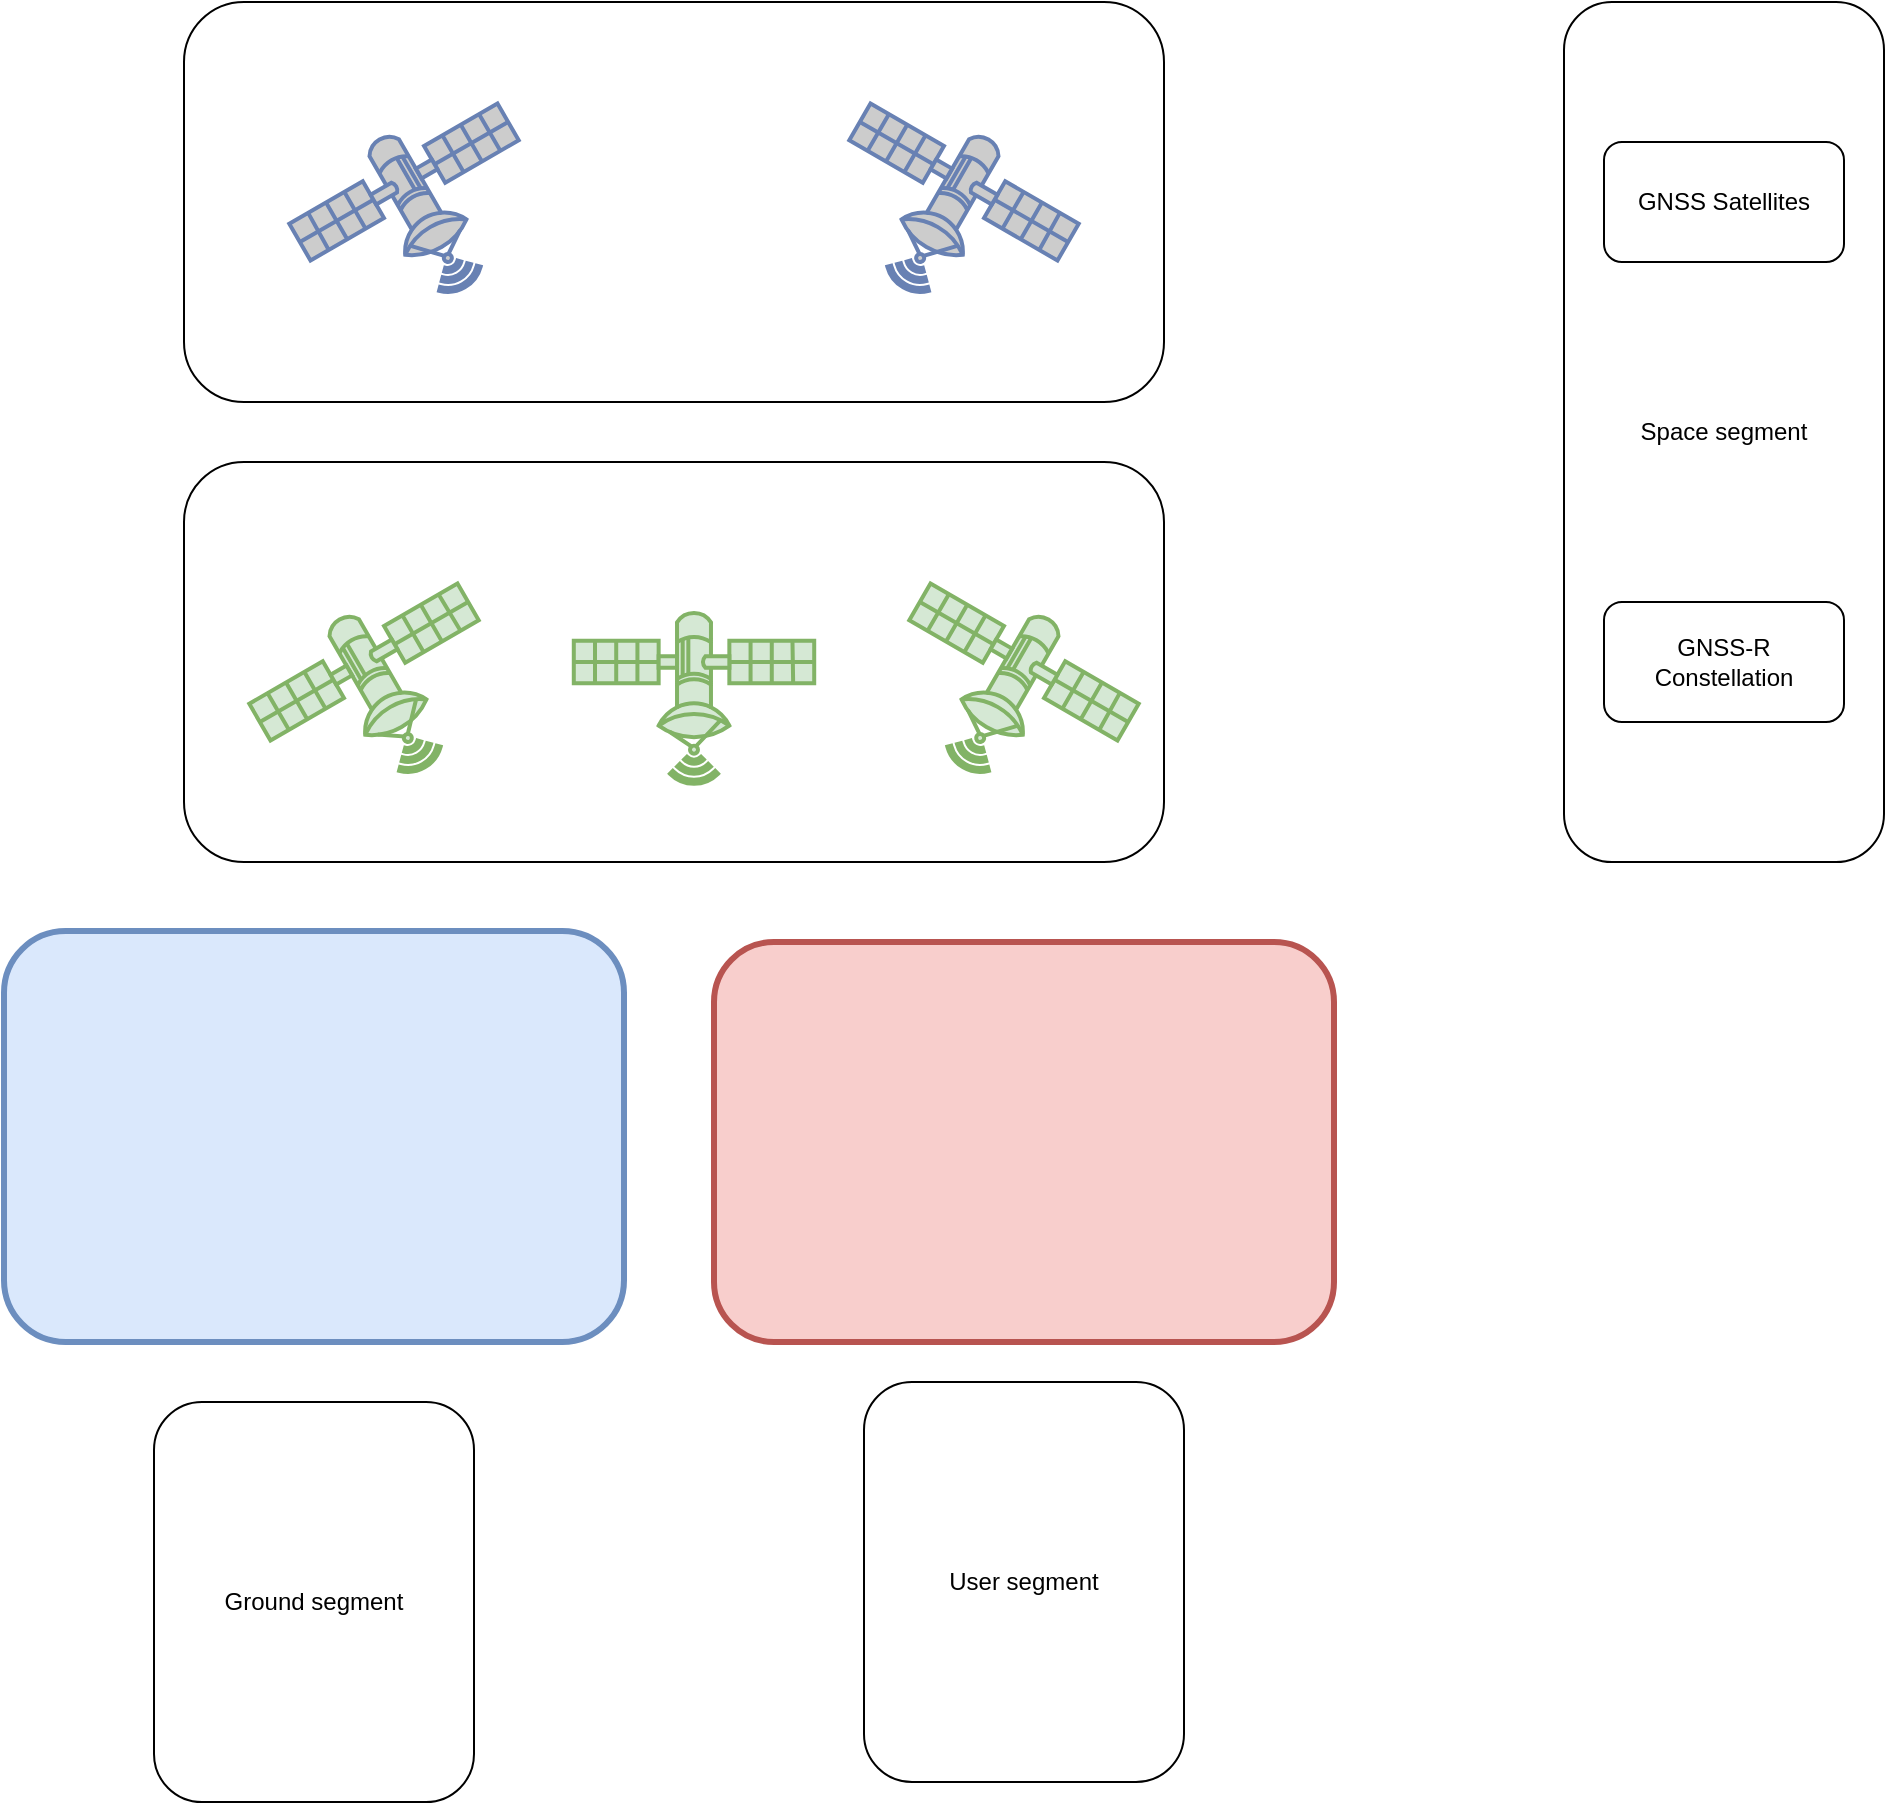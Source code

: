 <mxfile version="21.3.5" type="github">
  <diagram name="Página-1" id="dt_wzMB_MpYMas7HgOmG">
    <mxGraphModel dx="1841" dy="993" grid="1" gridSize="10" guides="1" tooltips="1" connect="1" arrows="1" fold="1" page="1" pageScale="1" pageWidth="827" pageHeight="1169" math="0" shadow="0">
      <root>
        <mxCell id="0" />
        <mxCell id="1" parent="0" />
        <mxCell id="ap1h6tMwRlrXqY2yZWWm-18" value="Space segment" style="rounded=1;whiteSpace=wrap;html=1;" vertex="1" parent="1">
          <mxGeometry x="790" y="20" width="160" height="430" as="geometry" />
        </mxCell>
        <mxCell id="ap1h6tMwRlrXqY2yZWWm-1" value="" style="rounded=1;whiteSpace=wrap;html=1;" vertex="1" parent="1">
          <mxGeometry x="100" y="250" width="490" height="200" as="geometry" />
        </mxCell>
        <mxCell id="ap1h6tMwRlrXqY2yZWWm-3" value="" style="rounded=1;whiteSpace=wrap;html=1;" vertex="1" parent="1">
          <mxGeometry x="100" y="20" width="490" height="200" as="geometry" />
        </mxCell>
        <mxCell id="ap1h6tMwRlrXqY2yZWWm-4" value="" style="rounded=1;whiteSpace=wrap;html=1;fillColor=#dae8fc;strokeColor=#6c8ebf;strokeWidth=3;" vertex="1" parent="1">
          <mxGeometry x="10" y="484.5" width="310" height="205.5" as="geometry" />
        </mxCell>
        <mxCell id="ap1h6tMwRlrXqY2yZWWm-5" value="" style="fontColor=#0066CC;verticalAlign=top;verticalLabelPosition=bottom;labelPosition=center;align=center;html=1;outlineConnect=0;fillColor=#CCCCCC;strokeColor=#6881B3;gradientColor=none;gradientDirection=north;strokeWidth=2;shape=mxgraph.networks.satellite;rotation=-15;" vertex="1" parent="1">
          <mxGeometry x="440" y="60" width="100" height="100" as="geometry" />
        </mxCell>
        <mxCell id="ap1h6tMwRlrXqY2yZWWm-6" value="" style="fontColor=#0066CC;verticalAlign=top;verticalLabelPosition=bottom;labelPosition=center;align=center;html=1;outlineConnect=0;fillColor=#CCCCCC;strokeColor=#6881B3;gradientColor=none;gradientDirection=north;strokeWidth=2;shape=mxgraph.networks.satellite;flipH=1;rotation=15;" vertex="1" parent="1">
          <mxGeometry x="160" y="60" width="100" height="100" as="geometry" />
        </mxCell>
        <mxCell id="ap1h6tMwRlrXqY2yZWWm-7" value="" style="verticalAlign=top;verticalLabelPosition=bottom;labelPosition=center;align=center;html=1;outlineConnect=0;fillColor=#d5e8d4;strokeColor=#82b366;gradientDirection=north;strokeWidth=2;shape=mxgraph.networks.satellite;rotation=-45;" vertex="1" parent="1">
          <mxGeometry x="305" y="300" width="100" height="100" as="geometry" />
        </mxCell>
        <mxCell id="ap1h6tMwRlrXqY2yZWWm-8" value="" style="verticalAlign=top;verticalLabelPosition=bottom;labelPosition=center;align=center;html=1;outlineConnect=0;fillColor=#d5e8d4;strokeColor=#82b366;gradientDirection=north;strokeWidth=2;shape=mxgraph.networks.satellite;rotation=-75;" vertex="1" parent="1">
          <mxGeometry x="140" y="300" width="100" height="100" as="geometry" />
        </mxCell>
        <mxCell id="ap1h6tMwRlrXqY2yZWWm-9" value="" style="verticalAlign=top;verticalLabelPosition=bottom;labelPosition=center;align=center;html=1;outlineConnect=0;fillColor=#d5e8d4;strokeColor=#82b366;gradientDirection=north;strokeWidth=2;shape=mxgraph.networks.satellite;rotation=-15;" vertex="1" parent="1">
          <mxGeometry x="470" y="300" width="100" height="100" as="geometry" />
        </mxCell>
        <mxCell id="ap1h6tMwRlrXqY2yZWWm-12" value="" style="shape=image;html=1;verticalAlign=top;verticalLabelPosition=bottom;labelBackgroundColor=#ffffff;imageAspect=0;aspect=fixed;image=https://cdn4.iconfinder.com/data/icons/public-transportation-11/128/Public_Transportation_EXPANDED-05-128.png" vertex="1" parent="1">
          <mxGeometry x="30" y="506" width="158" height="158" as="geometry" />
        </mxCell>
        <mxCell id="ap1h6tMwRlrXqY2yZWWm-14" value="GNSS Satellites" style="rounded=1;whiteSpace=wrap;html=1;" vertex="1" parent="1">
          <mxGeometry x="810" y="90" width="120" height="60" as="geometry" />
        </mxCell>
        <mxCell id="ap1h6tMwRlrXqY2yZWWm-15" value="GNSS-R Constellation" style="rounded=1;whiteSpace=wrap;html=1;" vertex="1" parent="1">
          <mxGeometry x="810" y="320" width="120" height="60" as="geometry" />
        </mxCell>
        <mxCell id="ap1h6tMwRlrXqY2yZWWm-22" value="User segment" style="rounded=1;whiteSpace=wrap;html=1;" vertex="1" parent="1">
          <mxGeometry x="440" y="710" width="160" height="200" as="geometry" />
        </mxCell>
        <mxCell id="ap1h6tMwRlrXqY2yZWWm-23" style="edgeStyle=orthogonalEdgeStyle;rounded=0;orthogonalLoop=1;jettySize=auto;html=1;exitX=0.5;exitY=1;exitDx=0;exitDy=0;" edge="1" parent="1" source="ap1h6tMwRlrXqY2yZWWm-22" target="ap1h6tMwRlrXqY2yZWWm-22">
          <mxGeometry relative="1" as="geometry" />
        </mxCell>
        <mxCell id="ap1h6tMwRlrXqY2yZWWm-24" value="" style="rounded=1;whiteSpace=wrap;html=1;fillColor=#f8cecc;strokeColor=#b85450;strokeWidth=3;" vertex="1" parent="1">
          <mxGeometry x="365" y="490" width="310" height="200" as="geometry" />
        </mxCell>
        <mxCell id="ap1h6tMwRlrXqY2yZWWm-25" value="Ground segment" style="rounded=1;whiteSpace=wrap;html=1;" vertex="1" parent="1">
          <mxGeometry x="85" y="720" width="160" height="200" as="geometry" />
        </mxCell>
      </root>
    </mxGraphModel>
  </diagram>
</mxfile>
